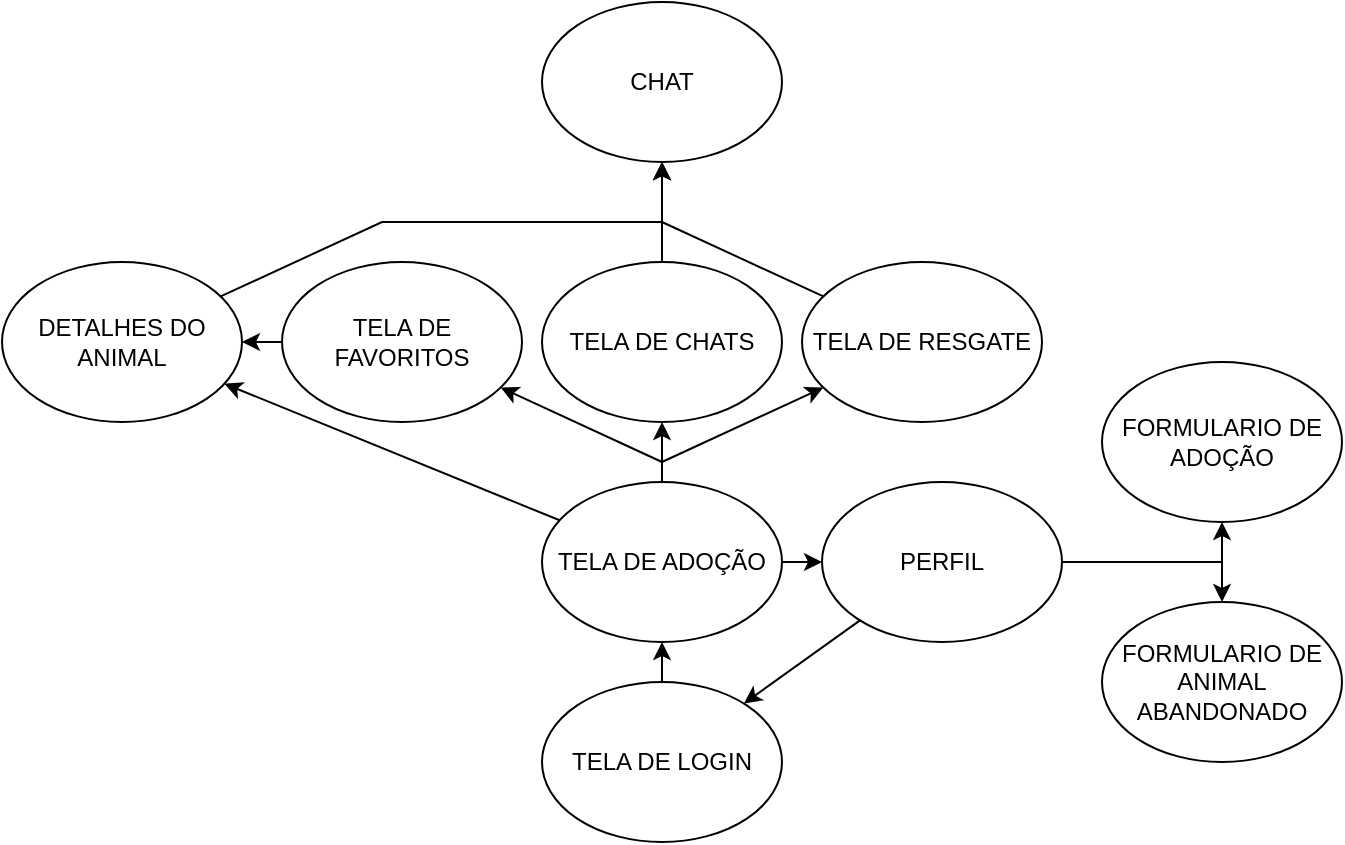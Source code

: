 <mxfile version="24.8.4">
  <diagram name="Página-1" id="TADYXIwHsEOs3EMiwrYN">
    <mxGraphModel dx="1318" dy="2195" grid="1" gridSize="10" guides="1" tooltips="1" connect="1" arrows="1" fold="1" page="1" pageScale="1" pageWidth="1169" pageHeight="1654" math="0" shadow="0">
      <root>
        <mxCell id="0" />
        <mxCell id="1" parent="0" />
        <mxCell id="gA5XVCeRnem1YT8hVIMz-1" value="TELA DE LOGIN" style="ellipse;whiteSpace=wrap;html=1;" vertex="1" parent="1">
          <mxGeometry x="400" y="280" width="120" height="80" as="geometry" />
        </mxCell>
        <mxCell id="gA5XVCeRnem1YT8hVIMz-3" value="TELA DE ADOÇÃO" style="ellipse;whiteSpace=wrap;html=1;" vertex="1" parent="1">
          <mxGeometry x="400" y="180" width="120" height="80" as="geometry" />
        </mxCell>
        <mxCell id="gA5XVCeRnem1YT8hVIMz-4" value="TELA DE RESGATE" style="ellipse;whiteSpace=wrap;html=1;" vertex="1" parent="1">
          <mxGeometry x="530" y="70" width="120" height="80" as="geometry" />
        </mxCell>
        <mxCell id="gA5XVCeRnem1YT8hVIMz-5" value="TELA DE FAVORITOS" style="ellipse;whiteSpace=wrap;html=1;" vertex="1" parent="1">
          <mxGeometry x="270" y="70" width="120" height="80" as="geometry" />
        </mxCell>
        <mxCell id="gA5XVCeRnem1YT8hVIMz-6" value="TELA DE CHATS" style="ellipse;whiteSpace=wrap;html=1;" vertex="1" parent="1">
          <mxGeometry x="400" y="70" width="120" height="80" as="geometry" />
        </mxCell>
        <mxCell id="gA5XVCeRnem1YT8hVIMz-7" value="PERFIL" style="ellipse;whiteSpace=wrap;html=1;" vertex="1" parent="1">
          <mxGeometry x="540" y="180" width="120" height="80" as="geometry" />
        </mxCell>
        <mxCell id="gA5XVCeRnem1YT8hVIMz-18" value="" style="endArrow=classic;html=1;rounded=0;" edge="1" parent="1" source="gA5XVCeRnem1YT8hVIMz-3" target="gA5XVCeRnem1YT8hVIMz-7">
          <mxGeometry width="50" height="50" relative="1" as="geometry">
            <mxPoint x="550" y="270" as="sourcePoint" />
            <mxPoint x="600" y="220" as="targetPoint" />
          </mxGeometry>
        </mxCell>
        <mxCell id="gA5XVCeRnem1YT8hVIMz-19" value="" style="endArrow=classic;html=1;rounded=0;" edge="1" parent="1" source="gA5XVCeRnem1YT8hVIMz-3" target="gA5XVCeRnem1YT8hVIMz-6">
          <mxGeometry width="50" height="50" relative="1" as="geometry">
            <mxPoint x="550" y="270" as="sourcePoint" />
            <mxPoint x="600" y="220" as="targetPoint" />
          </mxGeometry>
        </mxCell>
        <mxCell id="gA5XVCeRnem1YT8hVIMz-20" value="" style="endArrow=classic;html=1;rounded=0;" edge="1" parent="1" source="gA5XVCeRnem1YT8hVIMz-1" target="gA5XVCeRnem1YT8hVIMz-3">
          <mxGeometry width="50" height="50" relative="1" as="geometry">
            <mxPoint x="550" y="270" as="sourcePoint" />
            <mxPoint x="600" y="220" as="targetPoint" />
          </mxGeometry>
        </mxCell>
        <mxCell id="gA5XVCeRnem1YT8hVIMz-21" value="" style="endArrow=classic;html=1;rounded=0;" edge="1" parent="1" source="gA5XVCeRnem1YT8hVIMz-3" target="gA5XVCeRnem1YT8hVIMz-4">
          <mxGeometry width="50" height="50" relative="1" as="geometry">
            <mxPoint x="550" y="270" as="sourcePoint" />
            <mxPoint x="600" y="220" as="targetPoint" />
            <Array as="points">
              <mxPoint x="460" y="170" />
            </Array>
          </mxGeometry>
        </mxCell>
        <mxCell id="gA5XVCeRnem1YT8hVIMz-22" value="" style="endArrow=classic;html=1;rounded=0;" edge="1" parent="1" source="gA5XVCeRnem1YT8hVIMz-3" target="gA5XVCeRnem1YT8hVIMz-5">
          <mxGeometry width="50" height="50" relative="1" as="geometry">
            <mxPoint x="550" y="270" as="sourcePoint" />
            <mxPoint x="600" y="220" as="targetPoint" />
            <Array as="points">
              <mxPoint x="460" y="170" />
            </Array>
          </mxGeometry>
        </mxCell>
        <mxCell id="gA5XVCeRnem1YT8hVIMz-24" value="CHAT" style="ellipse;whiteSpace=wrap;html=1;" vertex="1" parent="1">
          <mxGeometry x="400" y="-60" width="120" height="80" as="geometry" />
        </mxCell>
        <mxCell id="gA5XVCeRnem1YT8hVIMz-25" value="" style="endArrow=classic;html=1;rounded=0;" edge="1" parent="1" source="gA5XVCeRnem1YT8hVIMz-6" target="gA5XVCeRnem1YT8hVIMz-24">
          <mxGeometry width="50" height="50" relative="1" as="geometry">
            <mxPoint x="550" y="270" as="sourcePoint" />
            <mxPoint x="600" y="220" as="targetPoint" />
          </mxGeometry>
        </mxCell>
        <mxCell id="gA5XVCeRnem1YT8hVIMz-26" value="DETALHES DO ANIMAL" style="ellipse;whiteSpace=wrap;html=1;" vertex="1" parent="1">
          <mxGeometry x="130" y="70" width="120" height="80" as="geometry" />
        </mxCell>
        <mxCell id="gA5XVCeRnem1YT8hVIMz-27" value="" style="endArrow=classic;html=1;rounded=0;" edge="1" parent="1" source="gA5XVCeRnem1YT8hVIMz-26" target="gA5XVCeRnem1YT8hVIMz-24">
          <mxGeometry width="50" height="50" relative="1" as="geometry">
            <mxPoint x="550" y="270" as="sourcePoint" />
            <mxPoint x="600" y="220" as="targetPoint" />
            <Array as="points">
              <mxPoint x="320" y="50" />
              <mxPoint x="460" y="50" />
            </Array>
          </mxGeometry>
        </mxCell>
        <mxCell id="gA5XVCeRnem1YT8hVIMz-29" value="" style="endArrow=classic;html=1;rounded=0;" edge="1" parent="1" source="gA5XVCeRnem1YT8hVIMz-7" target="gA5XVCeRnem1YT8hVIMz-1">
          <mxGeometry width="50" height="50" relative="1" as="geometry">
            <mxPoint x="500" y="270" as="sourcePoint" />
            <mxPoint x="600" y="370" as="targetPoint" />
          </mxGeometry>
        </mxCell>
        <mxCell id="gA5XVCeRnem1YT8hVIMz-30" value="" style="endArrow=classic;html=1;rounded=0;" edge="1" parent="1" source="gA5XVCeRnem1YT8hVIMz-5" target="gA5XVCeRnem1YT8hVIMz-26">
          <mxGeometry width="50" height="50" relative="1" as="geometry">
            <mxPoint x="500" y="270" as="sourcePoint" />
            <mxPoint x="550" y="220" as="targetPoint" />
          </mxGeometry>
        </mxCell>
        <mxCell id="gA5XVCeRnem1YT8hVIMz-31" value="" style="endArrow=classic;html=1;rounded=0;" edge="1" parent="1" source="gA5XVCeRnem1YT8hVIMz-4" target="gA5XVCeRnem1YT8hVIMz-24">
          <mxGeometry width="50" height="50" relative="1" as="geometry">
            <mxPoint x="500" y="270" as="sourcePoint" />
            <mxPoint x="550" y="220" as="targetPoint" />
            <Array as="points">
              <mxPoint x="460" y="50" />
            </Array>
          </mxGeometry>
        </mxCell>
        <mxCell id="gA5XVCeRnem1YT8hVIMz-32" value="FORMULARIO DE ADOÇÃO" style="ellipse;whiteSpace=wrap;html=1;" vertex="1" parent="1">
          <mxGeometry x="680" y="120" width="120" height="80" as="geometry" />
        </mxCell>
        <mxCell id="gA5XVCeRnem1YT8hVIMz-33" value="" style="endArrow=classic;html=1;rounded=0;" edge="1" parent="1" source="gA5XVCeRnem1YT8hVIMz-7" target="gA5XVCeRnem1YT8hVIMz-32">
          <mxGeometry width="50" height="50" relative="1" as="geometry">
            <mxPoint x="440" y="250" as="sourcePoint" />
            <mxPoint x="490" y="200" as="targetPoint" />
            <Array as="points">
              <mxPoint x="740" y="220" />
            </Array>
          </mxGeometry>
        </mxCell>
        <mxCell id="gA5XVCeRnem1YT8hVIMz-34" value="FORMULARIO DE ANIMAL ABANDONADO" style="ellipse;whiteSpace=wrap;html=1;" vertex="1" parent="1">
          <mxGeometry x="680" y="240" width="120" height="80" as="geometry" />
        </mxCell>
        <mxCell id="gA5XVCeRnem1YT8hVIMz-35" value="" style="endArrow=classic;html=1;rounded=0;" edge="1" parent="1" source="gA5XVCeRnem1YT8hVIMz-7" target="gA5XVCeRnem1YT8hVIMz-34">
          <mxGeometry width="50" height="50" relative="1" as="geometry">
            <mxPoint x="440" y="250" as="sourcePoint" />
            <mxPoint x="490" y="200" as="targetPoint" />
            <Array as="points">
              <mxPoint x="740" y="220" />
            </Array>
          </mxGeometry>
        </mxCell>
        <mxCell id="gA5XVCeRnem1YT8hVIMz-37" value="" style="endArrow=classic;html=1;rounded=0;" edge="1" parent="1" source="gA5XVCeRnem1YT8hVIMz-3" target="gA5XVCeRnem1YT8hVIMz-26">
          <mxGeometry width="50" height="50" relative="1" as="geometry">
            <mxPoint x="440" y="130" as="sourcePoint" />
            <mxPoint x="490" y="80" as="targetPoint" />
          </mxGeometry>
        </mxCell>
      </root>
    </mxGraphModel>
  </diagram>
</mxfile>
